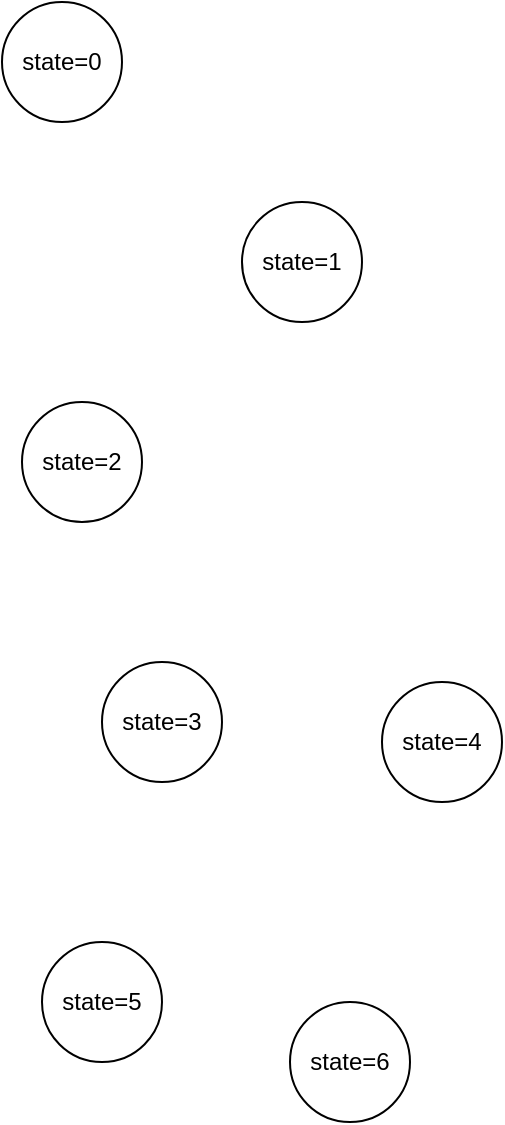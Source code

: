 <mxfile version="18.0.1" type="device" pages="2"><diagram id="XMXbeP75D2yeko7VXZB5" name="Page-1"><mxGraphModel dx="1278" dy="641" grid="1" gridSize="10" guides="1" tooltips="1" connect="1" arrows="1" fold="1" page="1" pageScale="1" pageWidth="827" pageHeight="1169" math="0" shadow="0"><root><mxCell id="0"/><mxCell id="1" parent="0"/><mxCell id="_vT-WxEzDAgONeygxvyV-1" value="state=0" style="ellipse;whiteSpace=wrap;html=1;aspect=fixed;" parent="1" vertex="1"><mxGeometry x="270" y="40" width="60" height="60" as="geometry"/></mxCell><mxCell id="_vT-WxEzDAgONeygxvyV-2" value="state=1" style="ellipse;whiteSpace=wrap;html=1;aspect=fixed;" parent="1" vertex="1"><mxGeometry x="390" y="140" width="60" height="60" as="geometry"/></mxCell><mxCell id="_vT-WxEzDAgONeygxvyV-3" value="state=2" style="ellipse;whiteSpace=wrap;html=1;aspect=fixed;" parent="1" vertex="1"><mxGeometry x="280" y="240" width="60" height="60" as="geometry"/></mxCell><mxCell id="_vT-WxEzDAgONeygxvyV-4" value="state=3" style="ellipse;whiteSpace=wrap;html=1;aspect=fixed;" parent="1" vertex="1"><mxGeometry x="320" y="370" width="60" height="60" as="geometry"/></mxCell><mxCell id="_vT-WxEzDAgONeygxvyV-5" value="state=4" style="ellipse;whiteSpace=wrap;html=1;aspect=fixed;" parent="1" vertex="1"><mxGeometry x="460" y="380" width="60" height="60" as="geometry"/></mxCell><mxCell id="_vT-WxEzDAgONeygxvyV-6" value="state=5" style="ellipse;whiteSpace=wrap;html=1;aspect=fixed;" parent="1" vertex="1"><mxGeometry x="290" y="510" width="60" height="60" as="geometry"/></mxCell><mxCell id="_vT-WxEzDAgONeygxvyV-7" value="state=6" style="ellipse;whiteSpace=wrap;html=1;aspect=fixed;" parent="1" vertex="1"><mxGeometry x="414" y="540" width="60" height="60" as="geometry"/></mxCell></root></mxGraphModel></diagram><diagram id="niQLShV3vutFiAupzvKZ" name="Page-2"><mxGraphModel dx="1038" dy="641" grid="1" gridSize="10" guides="1" tooltips="1" connect="1" arrows="1" fold="1" page="1" pageScale="1" pageWidth="827" pageHeight="1169" math="0" shadow="0"><root><mxCell id="0"/><mxCell id="1" parent="0"/><mxCell id="Nbe_tvAHt7_Q693uJB8v-1" value="" style="ellipse;whiteSpace=wrap;html=1;fontFamily=TH Niramit AS;fontSize=16;" vertex="1" parent="1"><mxGeometry x="120" y="280" width="30" height="30" as="geometry"/></mxCell><mxCell id="Nbe_tvAHt7_Q693uJB8v-2" value="" style="ellipse;whiteSpace=wrap;html=1;fontFamily=TH Niramit AS;fontSize=16;" vertex="1" parent="1"><mxGeometry x="440" y="280" width="30" height="30" as="geometry"/></mxCell><mxCell id="Nbe_tvAHt7_Q693uJB8v-3" value="" style="ellipse;whiteSpace=wrap;html=1;fontFamily=TH Niramit AS;fontSize=16;" vertex="1" parent="1"><mxGeometry x="280" y="280" width="30" height="30" as="geometry"/></mxCell><mxCell id="Nbe_tvAHt7_Q693uJB8v-4" value="sensor1" style="text;html=1;strokeColor=none;fillColor=none;align=center;verticalAlign=middle;whiteSpace=wrap;rounded=0;fontFamily=TH Niramit AS;fontSize=16;" vertex="1" parent="1"><mxGeometry x="105" y="250" width="60" height="30" as="geometry"/></mxCell><mxCell id="Nbe_tvAHt7_Q693uJB8v-5" value="sensor2" style="text;html=1;strokeColor=none;fillColor=none;align=center;verticalAlign=middle;whiteSpace=wrap;rounded=0;fontFamily=TH Niramit AS;fontSize=16;" vertex="1" parent="1"><mxGeometry x="265" y="250" width="60" height="30" as="geometry"/></mxCell><mxCell id="Nbe_tvAHt7_Q693uJB8v-6" value="sensor3" style="text;html=1;strokeColor=none;fillColor=none;align=center;verticalAlign=middle;whiteSpace=wrap;rounded=0;fontFamily=TH Niramit AS;fontSize=16;" vertex="1" parent="1"><mxGeometry x="425" y="250" width="60" height="30" as="geometry"/></mxCell><mxCell id="Nbe_tvAHt7_Q693uJB8v-7" value="ราง conveyor" style="rounded=1;whiteSpace=wrap;html=1;fontFamily=TH Niramit AS;fontSize=16;fillColor=#00FF80;" vertex="1" parent="1"><mxGeometry x="120" y="320" width="350" height="30" as="geometry"/></mxCell></root></mxGraphModel></diagram></mxfile>
